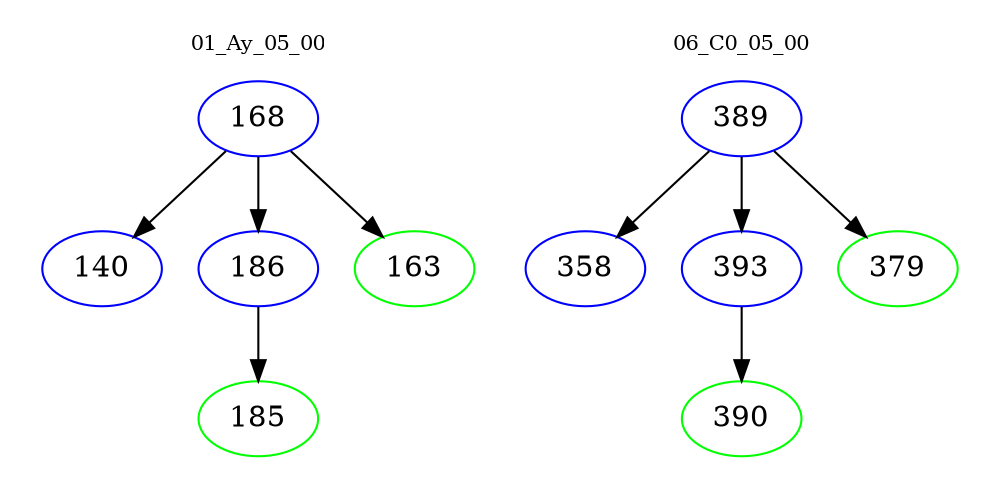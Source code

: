 digraph{
subgraph cluster_0 {
color = white
label = "01_Ay_05_00";
fontsize=10;
T0_168 [label="168", color="blue"]
T0_168 -> T0_140 [color="black"]
T0_140 [label="140", color="blue"]
T0_168 -> T0_186 [color="black"]
T0_186 [label="186", color="blue"]
T0_186 -> T0_185 [color="black"]
T0_185 [label="185", color="green"]
T0_168 -> T0_163 [color="black"]
T0_163 [label="163", color="green"]
}
subgraph cluster_1 {
color = white
label = "06_C0_05_00";
fontsize=10;
T1_389 [label="389", color="blue"]
T1_389 -> T1_358 [color="black"]
T1_358 [label="358", color="blue"]
T1_389 -> T1_393 [color="black"]
T1_393 [label="393", color="blue"]
T1_393 -> T1_390 [color="black"]
T1_390 [label="390", color="green"]
T1_389 -> T1_379 [color="black"]
T1_379 [label="379", color="green"]
}
}
